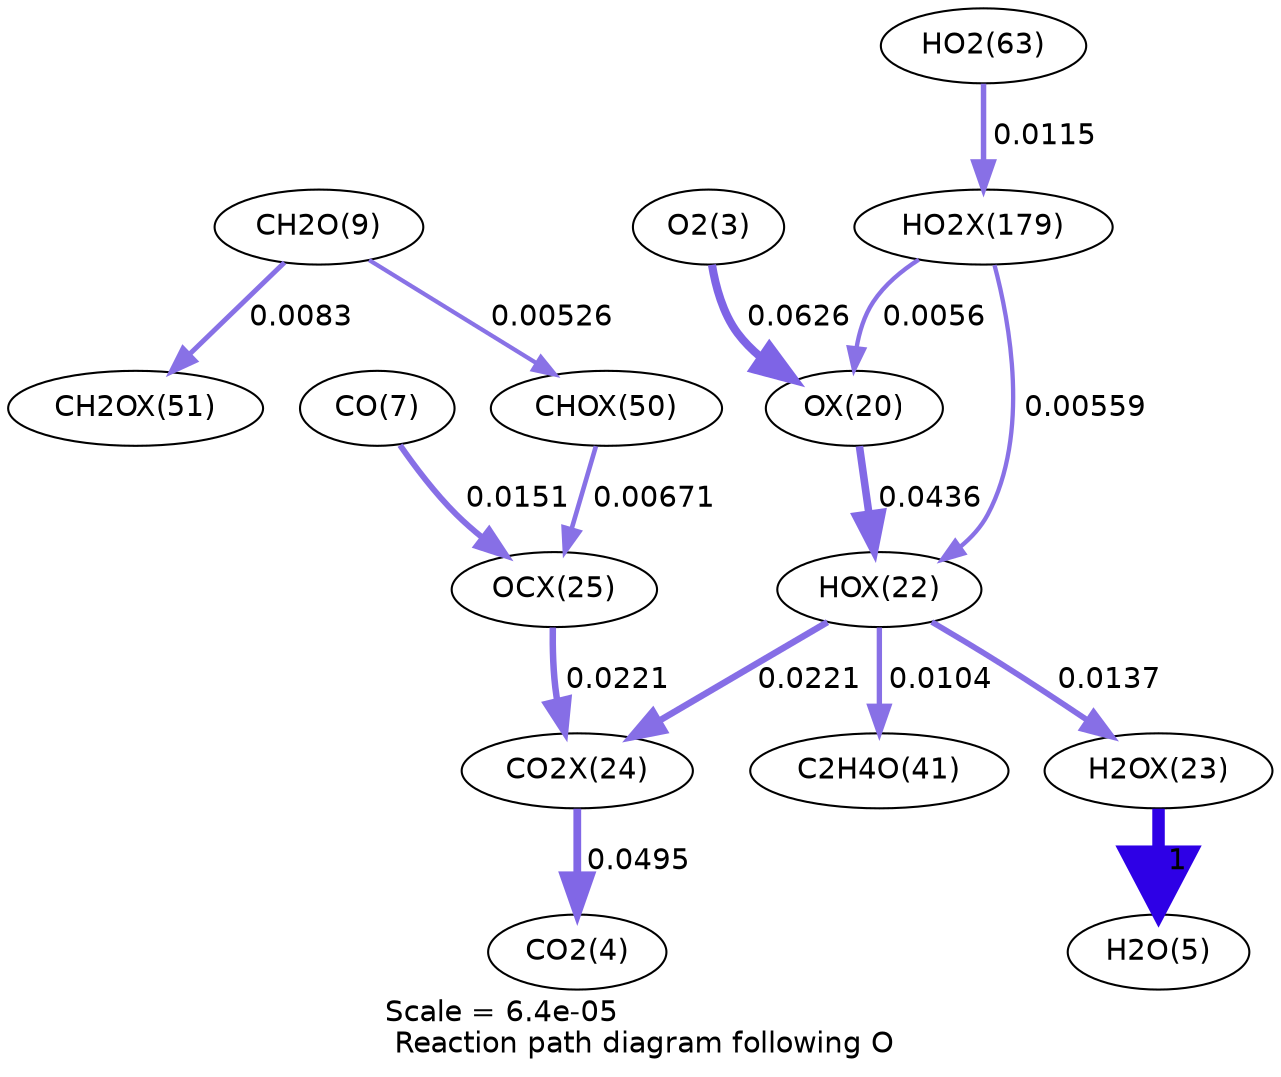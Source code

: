 digraph reaction_paths {
center=1;
s5 -> s77[fontname="Helvetica", penwidth=3.91, arrowsize=1.95, color="0.7, 0.563, 0.9"
, label=" 0.0626"];
s77 -> s79[fontname="Helvetica", penwidth=3.63, arrowsize=1.82, color="0.7, 0.544, 0.9"
, label=" 0.0436"];
s101 -> s77[fontname="Helvetica", penwidth=2.09, arrowsize=1.04, color="0.7, 0.506, 0.9"
, label=" 0.0056"];
s79 -> s80[fontname="Helvetica", penwidth=2.76, arrowsize=1.38, color="0.7, 0.514, 0.9"
, label=" 0.0137"];
s79 -> s81[fontname="Helvetica", penwidth=3.12, arrowsize=1.56, color="0.7, 0.522, 0.9"
, label=" 0.0221"];
s101 -> s79[fontname="Helvetica", penwidth=2.08, arrowsize=1.04, color="0.7, 0.506, 0.9"
, label=" 0.00559"];
s79 -> s24[fontname="Helvetica", penwidth=2.56, arrowsize=1.28, color="0.7, 0.51, 0.9"
, label=" 0.0104"];
s80 -> s7[fontname="Helvetica", penwidth=6, arrowsize=3, color="0.7, 1.5, 0.9"
, label=" 1"];
s9 -> s82[fontname="Helvetica", penwidth=2.84, arrowsize=1.42, color="0.7, 0.515, 0.9"
, label=" 0.0151"];
s82 -> s81[fontname="Helvetica", penwidth=3.12, arrowsize=1.56, color="0.7, 0.522, 0.9"
, label=" 0.0221"];
s91 -> s82[fontname="Helvetica", penwidth=2.22, arrowsize=1.11, color="0.7, 0.507, 0.9"
, label=" 0.00671"];
s81 -> s6[fontname="Helvetica", penwidth=3.73, arrowsize=1.87, color="0.7, 0.55, 0.9"
, label=" 0.0495"];
s11 -> s92[fontname="Helvetica", penwidth=2.38, arrowsize=1.19, color="0.7, 0.508, 0.9"
, label=" 0.0083"];
s11 -> s91[fontname="Helvetica", penwidth=2.04, arrowsize=1.02, color="0.7, 0.505, 0.9"
, label=" 0.00526"];
s25 -> s101[fontname="Helvetica", penwidth=2.63, arrowsize=1.31, color="0.7, 0.511, 0.9"
, label=" 0.0115"];
s5 [ fontname="Helvetica", label="O2(3)"];
s6 [ fontname="Helvetica", label="CO2(4)"];
s7 [ fontname="Helvetica", label="H2O(5)"];
s9 [ fontname="Helvetica", label="CO(7)"];
s11 [ fontname="Helvetica", label="CH2O(9)"];
s24 [ fontname="Helvetica", label="C2H4O(41)"];
s25 [ fontname="Helvetica", label="HO2(63)"];
s77 [ fontname="Helvetica", label="OX(20)"];
s79 [ fontname="Helvetica", label="HOX(22)"];
s80 [ fontname="Helvetica", label="H2OX(23)"];
s81 [ fontname="Helvetica", label="CO2X(24)"];
s82 [ fontname="Helvetica", label="OCX(25)"];
s91 [ fontname="Helvetica", label="CHOX(50)"];
s92 [ fontname="Helvetica", label="CH2OX(51)"];
s101 [ fontname="Helvetica", label="HO2X(179)"];
 label = "Scale = 6.4e-05\l Reaction path diagram following O";
 fontname = "Helvetica";
}
